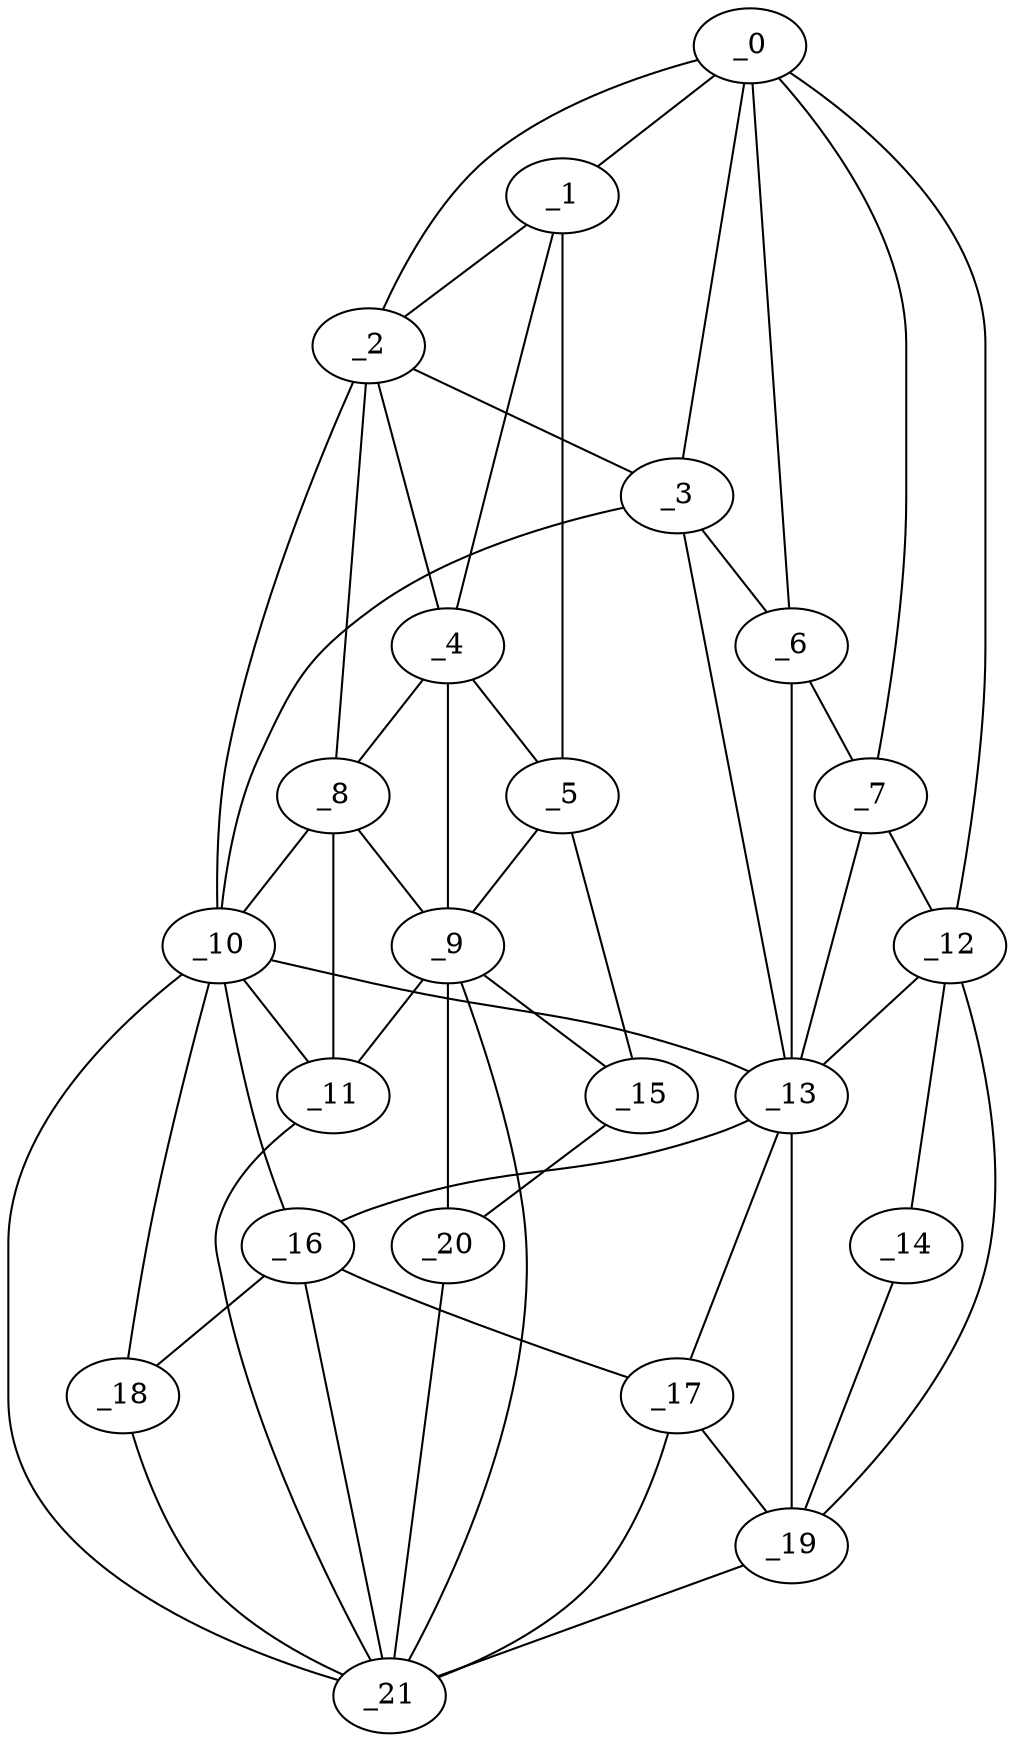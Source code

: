 graph "obj52__45.gxl" {
	_0	 [x=40,
		y=117];
	_1	 [x=41,
		y=3];
	_0 -- _1	 [valence=1];
	_2	 [x=48,
		y=42];
	_0 -- _2	 [valence=1];
	_3	 [x=48,
		y=87];
	_0 -- _3	 [valence=2];
	_6	 [x=53,
		y=93];
	_0 -- _6	 [valence=2];
	_7	 [x=54,
		y=119];
	_0 -- _7	 [valence=1];
	_12	 [x=65,
		y=125];
	_0 -- _12	 [valence=1];
	_1 -- _2	 [valence=2];
	_4	 [x=49,
		y=27];
	_1 -- _4	 [valence=2];
	_5	 [x=53,
		y=4];
	_1 -- _5	 [valence=1];
	_2 -- _3	 [valence=2];
	_2 -- _4	 [valence=2];
	_8	 [x=57,
		y=39];
	_2 -- _8	 [valence=1];
	_10	 [x=62,
		y=54];
	_2 -- _10	 [valence=2];
	_3 -- _6	 [valence=1];
	_3 -- _10	 [valence=2];
	_13	 [x=72,
		y=92];
	_3 -- _13	 [valence=2];
	_4 -- _5	 [valence=2];
	_4 -- _8	 [valence=2];
	_9	 [x=62,
		y=32];
	_4 -- _9	 [valence=1];
	_5 -- _9	 [valence=2];
	_15	 [x=83,
		y=11];
	_5 -- _15	 [valence=1];
	_6 -- _7	 [valence=2];
	_6 -- _13	 [valence=1];
	_7 -- _12	 [valence=1];
	_7 -- _13	 [valence=2];
	_8 -- _9	 [valence=2];
	_8 -- _10	 [valence=2];
	_11	 [x=63,
		y=42];
	_8 -- _11	 [valence=2];
	_9 -- _11	 [valence=2];
	_9 -- _15	 [valence=1];
	_20	 [x=91,
		y=14];
	_9 -- _20	 [valence=2];
	_21	 [x=91,
		y=49];
	_9 -- _21	 [valence=1];
	_10 -- _11	 [valence=2];
	_10 -- _13	 [valence=2];
	_16	 [x=85,
		y=79];
	_10 -- _16	 [valence=2];
	_18	 [x=86,
		y=66];
	_10 -- _18	 [valence=2];
	_10 -- _21	 [valence=2];
	_11 -- _21	 [valence=2];
	_12 -- _13	 [valence=2];
	_14	 [x=78,
		y=125];
	_12 -- _14	 [valence=1];
	_19	 [x=86,
		y=103];
	_12 -- _19	 [valence=1];
	_13 -- _16	 [valence=2];
	_17	 [x=85,
		y=92];
	_13 -- _17	 [valence=1];
	_13 -- _19	 [valence=2];
	_14 -- _19	 [valence=1];
	_15 -- _20	 [valence=1];
	_16 -- _17	 [valence=2];
	_16 -- _18	 [valence=1];
	_16 -- _21	 [valence=2];
	_17 -- _19	 [valence=2];
	_17 -- _21	 [valence=1];
	_18 -- _21	 [valence=2];
	_19 -- _21	 [valence=1];
	_20 -- _21	 [valence=1];
}
